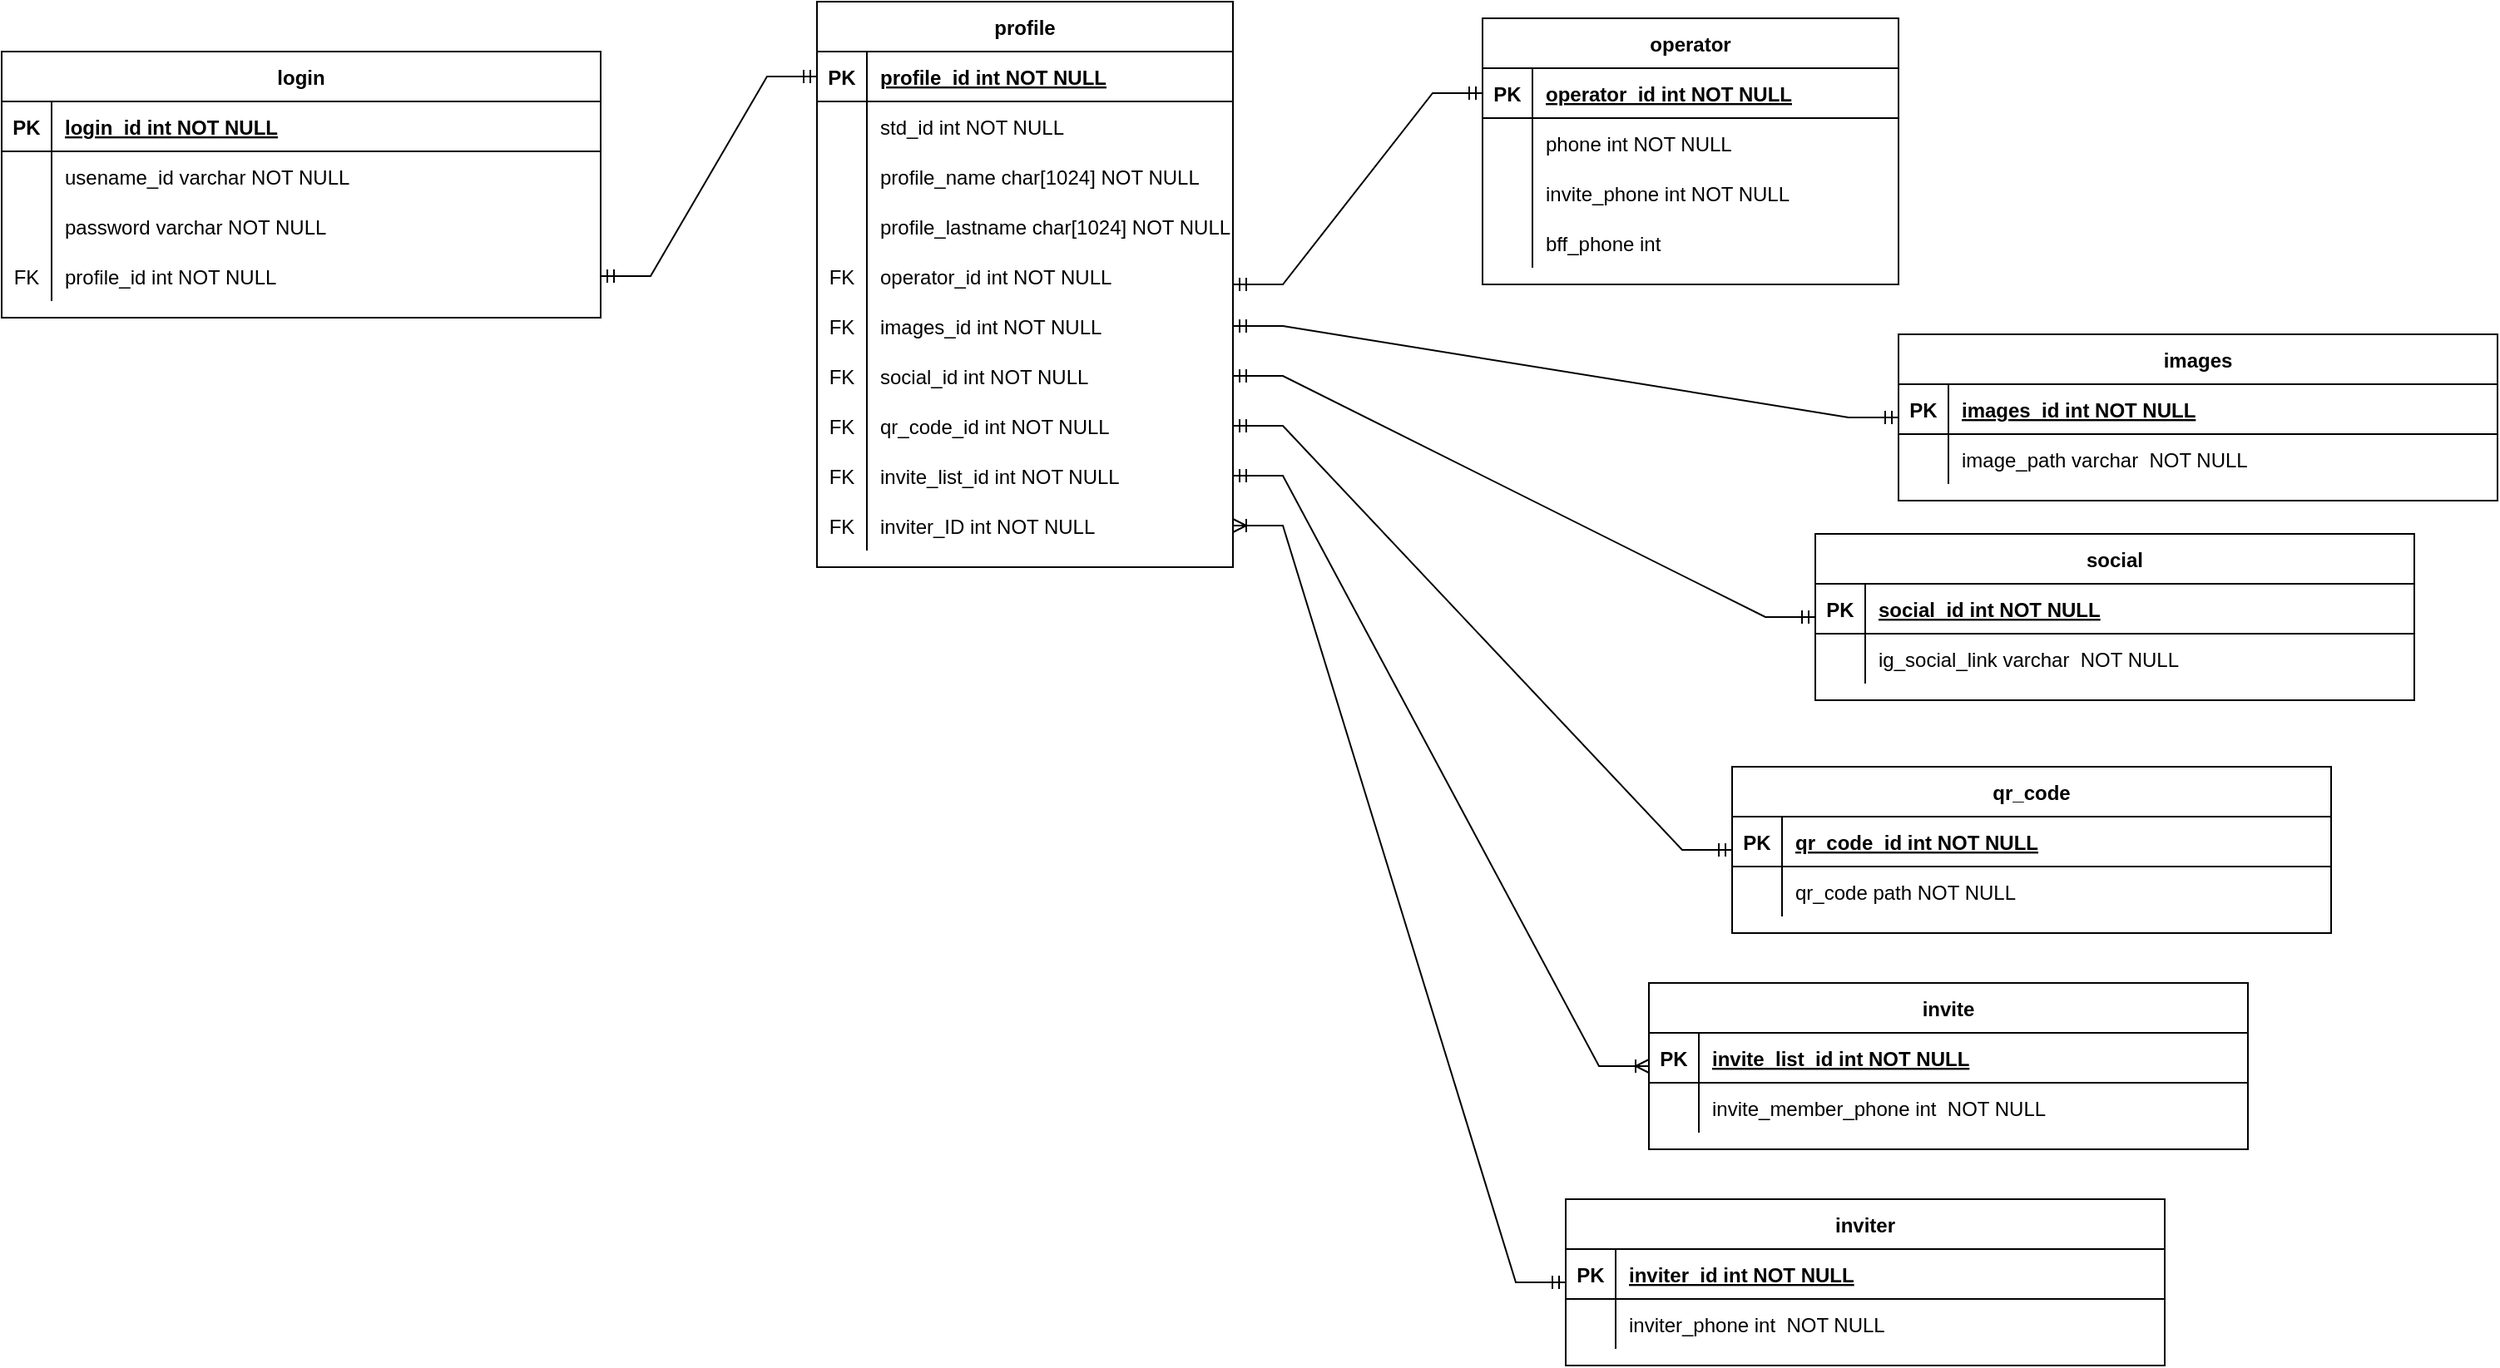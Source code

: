 <mxfile version="20.2.3" type="device"><diagram id="R2lEEEUBdFMjLlhIrx00" name="Page-1"><mxGraphModel dx="1859" dy="739" grid="1" gridSize="10" guides="1" tooltips="1" connect="1" arrows="1" fold="1" page="1" pageScale="1" pageWidth="850" pageHeight="1100" math="0" shadow="0" extFonts="Permanent Marker^https://fonts.googleapis.com/css?family=Permanent+Marker"><root><mxCell id="0"/><mxCell id="1" parent="0"/><mxCell id="atP1aCella_XztRQYU9a-28" value="profile" style="shape=table;startSize=30;container=1;collapsible=1;childLayout=tableLayout;fixedRows=1;rowLines=0;fontStyle=1;align=center;resizeLast=1;" parent="1" vertex="1"><mxGeometry x="-360" y="160" width="250" height="340" as="geometry"/></mxCell><mxCell id="atP1aCella_XztRQYU9a-29" value="" style="shape=partialRectangle;collapsible=0;dropTarget=0;pointerEvents=0;fillColor=none;points=[[0,0.5],[1,0.5]];portConstraint=eastwest;top=0;left=0;right=0;bottom=1;" parent="atP1aCella_XztRQYU9a-28" vertex="1"><mxGeometry y="30" width="250" height="30" as="geometry"/></mxCell><mxCell id="atP1aCella_XztRQYU9a-30" value="PK" style="shape=partialRectangle;overflow=hidden;connectable=0;fillColor=none;top=0;left=0;bottom=0;right=0;fontStyle=1;" parent="atP1aCella_XztRQYU9a-29" vertex="1"><mxGeometry width="30" height="30" as="geometry"><mxRectangle width="30" height="30" as="alternateBounds"/></mxGeometry></mxCell><mxCell id="atP1aCella_XztRQYU9a-31" value="profile_id int NOT NULL" style="shape=partialRectangle;overflow=hidden;connectable=0;fillColor=none;top=0;left=0;bottom=0;right=0;align=left;spacingLeft=6;fontStyle=5;" parent="atP1aCella_XztRQYU9a-29" vertex="1"><mxGeometry x="30" width="220" height="30" as="geometry"><mxRectangle width="220" height="30" as="alternateBounds"/></mxGeometry></mxCell><mxCell id="atP1aCella_XztRQYU9a-32" value="" style="shape=partialRectangle;collapsible=0;dropTarget=0;pointerEvents=0;fillColor=none;points=[[0,0.5],[1,0.5]];portConstraint=eastwest;top=0;left=0;right=0;bottom=0;" parent="atP1aCella_XztRQYU9a-28" vertex="1"><mxGeometry y="60" width="250" height="30" as="geometry"/></mxCell><mxCell id="atP1aCella_XztRQYU9a-33" value="" style="shape=partialRectangle;overflow=hidden;connectable=0;fillColor=none;top=0;left=0;bottom=0;right=0;" parent="atP1aCella_XztRQYU9a-32" vertex="1"><mxGeometry width="30" height="30" as="geometry"><mxRectangle width="30" height="30" as="alternateBounds"/></mxGeometry></mxCell><mxCell id="atP1aCella_XztRQYU9a-34" value="std_id int NOT NULL" style="shape=partialRectangle;overflow=hidden;connectable=0;fillColor=none;top=0;left=0;bottom=0;right=0;align=left;spacingLeft=6;" parent="atP1aCella_XztRQYU9a-32" vertex="1"><mxGeometry x="30" width="220" height="30" as="geometry"><mxRectangle width="220" height="30" as="alternateBounds"/></mxGeometry></mxCell><mxCell id="atP1aCella_XztRQYU9a-35" value="" style="shape=partialRectangle;collapsible=0;dropTarget=0;pointerEvents=0;fillColor=none;points=[[0,0.5],[1,0.5]];portConstraint=eastwest;top=0;left=0;right=0;bottom=0;" parent="atP1aCella_XztRQYU9a-28" vertex="1"><mxGeometry y="90" width="250" height="30" as="geometry"/></mxCell><mxCell id="atP1aCella_XztRQYU9a-36" value="" style="shape=partialRectangle;overflow=hidden;connectable=0;fillColor=none;top=0;left=0;bottom=0;right=0;" parent="atP1aCella_XztRQYU9a-35" vertex="1"><mxGeometry width="30" height="30" as="geometry"><mxRectangle width="30" height="30" as="alternateBounds"/></mxGeometry></mxCell><mxCell id="atP1aCella_XztRQYU9a-37" value="profile_name char[1024] NOT NULL" style="shape=partialRectangle;overflow=hidden;connectable=0;fillColor=none;top=0;left=0;bottom=0;right=0;align=left;spacingLeft=6;" parent="atP1aCella_XztRQYU9a-35" vertex="1"><mxGeometry x="30" width="220" height="30" as="geometry"><mxRectangle width="220" height="30" as="alternateBounds"/></mxGeometry></mxCell><mxCell id="atP1aCella_XztRQYU9a-46" value="" style="shape=partialRectangle;collapsible=0;dropTarget=0;pointerEvents=0;fillColor=none;points=[[0,0.5],[1,0.5]];portConstraint=eastwest;top=0;left=0;right=0;bottom=0;" parent="atP1aCella_XztRQYU9a-28" vertex="1"><mxGeometry y="120" width="250" height="30" as="geometry"/></mxCell><mxCell id="atP1aCella_XztRQYU9a-47" value="" style="shape=partialRectangle;overflow=hidden;connectable=0;fillColor=none;top=0;left=0;bottom=0;right=0;" parent="atP1aCella_XztRQYU9a-46" vertex="1"><mxGeometry width="30" height="30" as="geometry"><mxRectangle width="30" height="30" as="alternateBounds"/></mxGeometry></mxCell><mxCell id="atP1aCella_XztRQYU9a-48" value="profile_lastname char[1024] NOT NULL" style="shape=partialRectangle;overflow=hidden;connectable=0;fillColor=none;top=0;left=0;bottom=0;right=0;align=left;spacingLeft=6;" parent="atP1aCella_XztRQYU9a-46" vertex="1"><mxGeometry x="30" width="220" height="30" as="geometry"><mxRectangle width="220" height="30" as="alternateBounds"/></mxGeometry></mxCell><mxCell id="atP1aCella_XztRQYU9a-133" value="" style="shape=partialRectangle;collapsible=0;dropTarget=0;pointerEvents=0;fillColor=none;points=[[0,0.5],[1,0.5]];portConstraint=eastwest;top=0;left=0;right=0;bottom=0;" parent="atP1aCella_XztRQYU9a-28" vertex="1"><mxGeometry y="150" width="250" height="30" as="geometry"/></mxCell><mxCell id="atP1aCella_XztRQYU9a-134" value="FK" style="shape=partialRectangle;overflow=hidden;connectable=0;fillColor=none;top=0;left=0;bottom=0;right=0;" parent="atP1aCella_XztRQYU9a-133" vertex="1"><mxGeometry width="30" height="30" as="geometry"><mxRectangle width="30" height="30" as="alternateBounds"/></mxGeometry></mxCell><mxCell id="atP1aCella_XztRQYU9a-135" value="operator_id int NOT NULL" style="shape=partialRectangle;overflow=hidden;connectable=0;fillColor=none;top=0;left=0;bottom=0;right=0;align=left;spacingLeft=6;" parent="atP1aCella_XztRQYU9a-133" vertex="1"><mxGeometry x="30" width="220" height="30" as="geometry"><mxRectangle width="220" height="30" as="alternateBounds"/></mxGeometry></mxCell><mxCell id="Oe84cvMXlJhCJR2fnGtN-9" value="" style="shape=partialRectangle;collapsible=0;dropTarget=0;pointerEvents=0;fillColor=none;points=[[0,0.5],[1,0.5]];portConstraint=eastwest;top=0;left=0;right=0;bottom=0;" parent="atP1aCella_XztRQYU9a-28" vertex="1"><mxGeometry y="180" width="250" height="30" as="geometry"/></mxCell><mxCell id="Oe84cvMXlJhCJR2fnGtN-10" value="FK" style="shape=partialRectangle;overflow=hidden;connectable=0;fillColor=none;top=0;left=0;bottom=0;right=0;" parent="Oe84cvMXlJhCJR2fnGtN-9" vertex="1"><mxGeometry width="30" height="30" as="geometry"><mxRectangle width="30" height="30" as="alternateBounds"/></mxGeometry></mxCell><mxCell id="Oe84cvMXlJhCJR2fnGtN-11" value="images_id int NOT NULL" style="shape=partialRectangle;overflow=hidden;connectable=0;fillColor=none;top=0;left=0;bottom=0;right=0;align=left;spacingLeft=6;" parent="Oe84cvMXlJhCJR2fnGtN-9" vertex="1"><mxGeometry x="30" width="220" height="30" as="geometry"><mxRectangle width="220" height="30" as="alternateBounds"/></mxGeometry></mxCell><mxCell id="Oe84cvMXlJhCJR2fnGtN-20" value="" style="shape=partialRectangle;collapsible=0;dropTarget=0;pointerEvents=0;fillColor=none;points=[[0,0.5],[1,0.5]];portConstraint=eastwest;top=0;left=0;right=0;bottom=0;" parent="atP1aCella_XztRQYU9a-28" vertex="1"><mxGeometry y="210" width="250" height="30" as="geometry"/></mxCell><mxCell id="Oe84cvMXlJhCJR2fnGtN-21" value="FK" style="shape=partialRectangle;overflow=hidden;connectable=0;fillColor=none;top=0;left=0;bottom=0;right=0;" parent="Oe84cvMXlJhCJR2fnGtN-20" vertex="1"><mxGeometry width="30" height="30" as="geometry"><mxRectangle width="30" height="30" as="alternateBounds"/></mxGeometry></mxCell><mxCell id="Oe84cvMXlJhCJR2fnGtN-22" value="social_id int NOT NULL" style="shape=partialRectangle;overflow=hidden;connectable=0;fillColor=none;top=0;left=0;bottom=0;right=0;align=left;spacingLeft=6;" parent="Oe84cvMXlJhCJR2fnGtN-20" vertex="1"><mxGeometry x="30" width="220" height="30" as="geometry"><mxRectangle width="220" height="30" as="alternateBounds"/></mxGeometry></mxCell><mxCell id="Oe84cvMXlJhCJR2fnGtN-72" value="" style="shape=partialRectangle;collapsible=0;dropTarget=0;pointerEvents=0;fillColor=none;points=[[0,0.5],[1,0.5]];portConstraint=eastwest;top=0;left=0;right=0;bottom=0;" parent="atP1aCella_XztRQYU9a-28" vertex="1"><mxGeometry y="240" width="250" height="30" as="geometry"/></mxCell><mxCell id="Oe84cvMXlJhCJR2fnGtN-73" value="FK" style="shape=partialRectangle;overflow=hidden;connectable=0;fillColor=none;top=0;left=0;bottom=0;right=0;" parent="Oe84cvMXlJhCJR2fnGtN-72" vertex="1"><mxGeometry width="30" height="30" as="geometry"><mxRectangle width="30" height="30" as="alternateBounds"/></mxGeometry></mxCell><mxCell id="Oe84cvMXlJhCJR2fnGtN-74" value="qr_code_id int NOT NULL" style="shape=partialRectangle;overflow=hidden;connectable=0;fillColor=none;top=0;left=0;bottom=0;right=0;align=left;spacingLeft=6;" parent="Oe84cvMXlJhCJR2fnGtN-72" vertex="1"><mxGeometry x="30" width="220" height="30" as="geometry"><mxRectangle width="220" height="30" as="alternateBounds"/></mxGeometry></mxCell><mxCell id="atP1aCella_XztRQYU9a-138" value="" style="shape=partialRectangle;collapsible=0;dropTarget=0;pointerEvents=0;fillColor=none;points=[[0,0.5],[1,0.5]];portConstraint=eastwest;top=0;left=0;right=0;bottom=0;" parent="atP1aCella_XztRQYU9a-28" vertex="1"><mxGeometry y="270" width="250" height="30" as="geometry"/></mxCell><mxCell id="atP1aCella_XztRQYU9a-139" value="FK" style="shape=partialRectangle;overflow=hidden;connectable=0;fillColor=none;top=0;left=0;bottom=0;right=0;" parent="atP1aCella_XztRQYU9a-138" vertex="1"><mxGeometry width="30" height="30" as="geometry"><mxRectangle width="30" height="30" as="alternateBounds"/></mxGeometry></mxCell><mxCell id="atP1aCella_XztRQYU9a-140" value="invite_list_id int NOT NULL" style="shape=partialRectangle;overflow=hidden;connectable=0;fillColor=none;top=0;left=0;bottom=0;right=0;align=left;spacingLeft=6;" parent="atP1aCella_XztRQYU9a-138" vertex="1"><mxGeometry x="30" width="220" height="30" as="geometry"><mxRectangle width="220" height="30" as="alternateBounds"/></mxGeometry></mxCell><mxCell id="Oe84cvMXlJhCJR2fnGtN-53" value="" style="shape=partialRectangle;collapsible=0;dropTarget=0;pointerEvents=0;fillColor=none;points=[[0,0.5],[1,0.5]];portConstraint=eastwest;top=0;left=0;right=0;bottom=0;" parent="atP1aCella_XztRQYU9a-28" vertex="1"><mxGeometry y="300" width="250" height="30" as="geometry"/></mxCell><mxCell id="Oe84cvMXlJhCJR2fnGtN-54" value="FK" style="shape=partialRectangle;overflow=hidden;connectable=0;fillColor=none;top=0;left=0;bottom=0;right=0;" parent="Oe84cvMXlJhCJR2fnGtN-53" vertex="1"><mxGeometry width="30" height="30" as="geometry"><mxRectangle width="30" height="30" as="alternateBounds"/></mxGeometry></mxCell><mxCell id="Oe84cvMXlJhCJR2fnGtN-55" value="inviter_ID int NOT NULL" style="shape=partialRectangle;overflow=hidden;connectable=0;fillColor=none;top=0;left=0;bottom=0;right=0;align=left;spacingLeft=6;" parent="Oe84cvMXlJhCJR2fnGtN-53" vertex="1"><mxGeometry x="30" width="220" height="30" as="geometry"><mxRectangle width="220" height="30" as="alternateBounds"/></mxGeometry></mxCell><mxCell id="atP1aCella_XztRQYU9a-52" value="invite" style="shape=table;startSize=30;container=1;collapsible=1;childLayout=tableLayout;fixedRows=1;rowLines=0;fontStyle=1;align=center;resizeLast=1;" parent="1" vertex="1"><mxGeometry x="140" y="750" width="360" height="100" as="geometry"><mxRectangle x="320" y="380" width="90" height="30" as="alternateBounds"/></mxGeometry></mxCell><mxCell id="atP1aCella_XztRQYU9a-53" value="" style="shape=partialRectangle;collapsible=0;dropTarget=0;pointerEvents=0;fillColor=none;points=[[0,0.5],[1,0.5]];portConstraint=eastwest;top=0;left=0;right=0;bottom=1;" parent="atP1aCella_XztRQYU9a-52" vertex="1"><mxGeometry y="30" width="360" height="30" as="geometry"/></mxCell><mxCell id="atP1aCella_XztRQYU9a-54" value="PK" style="shape=partialRectangle;overflow=hidden;connectable=0;fillColor=none;top=0;left=0;bottom=0;right=0;fontStyle=1;" parent="atP1aCella_XztRQYU9a-53" vertex="1"><mxGeometry width="30" height="30" as="geometry"><mxRectangle width="30" height="30" as="alternateBounds"/></mxGeometry></mxCell><mxCell id="atP1aCella_XztRQYU9a-55" value="invite_list_id int NOT NULL" style="shape=partialRectangle;overflow=hidden;connectable=0;fillColor=none;top=0;left=0;bottom=0;right=0;align=left;spacingLeft=6;fontStyle=5;" parent="atP1aCella_XztRQYU9a-53" vertex="1"><mxGeometry x="30" width="330" height="30" as="geometry"><mxRectangle width="330" height="30" as="alternateBounds"/></mxGeometry></mxCell><mxCell id="atP1aCella_XztRQYU9a-145" value="" style="shape=partialRectangle;collapsible=0;dropTarget=0;pointerEvents=0;fillColor=none;points=[[0,0.5],[1,0.5]];portConstraint=eastwest;top=0;left=0;right=0;bottom=0;" parent="atP1aCella_XztRQYU9a-52" vertex="1"><mxGeometry y="60" width="360" height="30" as="geometry"/></mxCell><mxCell id="atP1aCella_XztRQYU9a-146" value="" style="shape=partialRectangle;overflow=hidden;connectable=0;fillColor=none;top=0;left=0;bottom=0;right=0;" parent="atP1aCella_XztRQYU9a-145" vertex="1"><mxGeometry width="30" height="30" as="geometry"><mxRectangle width="30" height="30" as="alternateBounds"/></mxGeometry></mxCell><mxCell id="atP1aCella_XztRQYU9a-147" value="invite_member_phone int  NOT NULL" style="shape=partialRectangle;overflow=hidden;connectable=0;fillColor=none;top=0;left=0;bottom=0;right=0;align=left;spacingLeft=6;" parent="atP1aCella_XztRQYU9a-145" vertex="1"><mxGeometry x="30" width="330" height="30" as="geometry"><mxRectangle width="330" height="30" as="alternateBounds"/></mxGeometry></mxCell><mxCell id="atP1aCella_XztRQYU9a-106" value="operator" style="shape=table;startSize=30;container=1;collapsible=1;childLayout=tableLayout;fixedRows=1;rowLines=0;fontStyle=1;align=center;resizeLast=1;" parent="1" vertex="1"><mxGeometry x="40" y="170" width="250" height="160" as="geometry"/></mxCell><mxCell id="atP1aCella_XztRQYU9a-107" value="" style="shape=partialRectangle;collapsible=0;dropTarget=0;pointerEvents=0;fillColor=none;points=[[0,0.5],[1,0.5]];portConstraint=eastwest;top=0;left=0;right=0;bottom=1;" parent="atP1aCella_XztRQYU9a-106" vertex="1"><mxGeometry y="30" width="250" height="30" as="geometry"/></mxCell><mxCell id="atP1aCella_XztRQYU9a-108" value="PK" style="shape=partialRectangle;overflow=hidden;connectable=0;fillColor=none;top=0;left=0;bottom=0;right=0;fontStyle=1;" parent="atP1aCella_XztRQYU9a-107" vertex="1"><mxGeometry width="30" height="30" as="geometry"><mxRectangle width="30" height="30" as="alternateBounds"/></mxGeometry></mxCell><mxCell id="atP1aCella_XztRQYU9a-109" value="operator_id int NOT NULL" style="shape=partialRectangle;overflow=hidden;connectable=0;fillColor=none;top=0;left=0;bottom=0;right=0;align=left;spacingLeft=6;fontStyle=5;" parent="atP1aCella_XztRQYU9a-107" vertex="1"><mxGeometry x="30" width="220" height="30" as="geometry"><mxRectangle width="220" height="30" as="alternateBounds"/></mxGeometry></mxCell><mxCell id="atP1aCella_XztRQYU9a-110" value="" style="shape=partialRectangle;collapsible=0;dropTarget=0;pointerEvents=0;fillColor=none;points=[[0,0.5],[1,0.5]];portConstraint=eastwest;top=0;left=0;right=0;bottom=0;" parent="atP1aCella_XztRQYU9a-106" vertex="1"><mxGeometry y="60" width="250" height="30" as="geometry"/></mxCell><mxCell id="atP1aCella_XztRQYU9a-111" value="" style="shape=partialRectangle;overflow=hidden;connectable=0;fillColor=none;top=0;left=0;bottom=0;right=0;" parent="atP1aCella_XztRQYU9a-110" vertex="1"><mxGeometry width="30" height="30" as="geometry"><mxRectangle width="30" height="30" as="alternateBounds"/></mxGeometry></mxCell><mxCell id="atP1aCella_XztRQYU9a-112" value="phone int NOT NULL" style="shape=partialRectangle;overflow=hidden;connectable=0;fillColor=none;top=0;left=0;bottom=0;right=0;align=left;spacingLeft=6;" parent="atP1aCella_XztRQYU9a-110" vertex="1"><mxGeometry x="30" width="220" height="30" as="geometry"><mxRectangle width="220" height="30" as="alternateBounds"/></mxGeometry></mxCell><mxCell id="atP1aCella_XztRQYU9a-113" value="" style="shape=partialRectangle;collapsible=0;dropTarget=0;pointerEvents=0;fillColor=none;points=[[0,0.5],[1,0.5]];portConstraint=eastwest;top=0;left=0;right=0;bottom=0;" parent="atP1aCella_XztRQYU9a-106" vertex="1"><mxGeometry y="90" width="250" height="30" as="geometry"/></mxCell><mxCell id="atP1aCella_XztRQYU9a-114" value="" style="shape=partialRectangle;overflow=hidden;connectable=0;fillColor=none;top=0;left=0;bottom=0;right=0;" parent="atP1aCella_XztRQYU9a-113" vertex="1"><mxGeometry width="30" height="30" as="geometry"><mxRectangle width="30" height="30" as="alternateBounds"/></mxGeometry></mxCell><mxCell id="atP1aCella_XztRQYU9a-115" value="invite_phone int NOT NULL" style="shape=partialRectangle;overflow=hidden;connectable=0;fillColor=none;top=0;left=0;bottom=0;right=0;align=left;spacingLeft=6;" parent="atP1aCella_XztRQYU9a-113" vertex="1"><mxGeometry x="30" width="220" height="30" as="geometry"><mxRectangle width="220" height="30" as="alternateBounds"/></mxGeometry></mxCell><mxCell id="atP1aCella_XztRQYU9a-128" value="" style="shape=partialRectangle;collapsible=0;dropTarget=0;pointerEvents=0;fillColor=none;points=[[0,0.5],[1,0.5]];portConstraint=eastwest;top=0;left=0;right=0;bottom=0;" parent="atP1aCella_XztRQYU9a-106" vertex="1"><mxGeometry y="120" width="250" height="30" as="geometry"/></mxCell><mxCell id="atP1aCella_XztRQYU9a-129" value="" style="shape=partialRectangle;overflow=hidden;connectable=0;fillColor=none;top=0;left=0;bottom=0;right=0;" parent="atP1aCella_XztRQYU9a-128" vertex="1"><mxGeometry width="30" height="30" as="geometry"><mxRectangle width="30" height="30" as="alternateBounds"/></mxGeometry></mxCell><mxCell id="atP1aCella_XztRQYU9a-130" value="bff_phone int" style="shape=partialRectangle;overflow=hidden;connectable=0;fillColor=none;top=0;left=0;bottom=0;right=0;align=left;spacingLeft=6;" parent="atP1aCella_XztRQYU9a-128" vertex="1"><mxGeometry x="30" width="220" height="30" as="geometry"><mxRectangle width="220" height="30" as="alternateBounds"/></mxGeometry></mxCell><mxCell id="Oe84cvMXlJhCJR2fnGtN-1" value="images" style="shape=table;startSize=30;container=1;collapsible=1;childLayout=tableLayout;fixedRows=1;rowLines=0;fontStyle=1;align=center;resizeLast=1;" parent="1" vertex="1"><mxGeometry x="290" y="360" width="360" height="100" as="geometry"><mxRectangle x="320" y="380" width="90" height="30" as="alternateBounds"/></mxGeometry></mxCell><mxCell id="Oe84cvMXlJhCJR2fnGtN-2" value="" style="shape=partialRectangle;collapsible=0;dropTarget=0;pointerEvents=0;fillColor=none;points=[[0,0.5],[1,0.5]];portConstraint=eastwest;top=0;left=0;right=0;bottom=1;" parent="Oe84cvMXlJhCJR2fnGtN-1" vertex="1"><mxGeometry y="30" width="360" height="30" as="geometry"/></mxCell><mxCell id="Oe84cvMXlJhCJR2fnGtN-3" value="PK" style="shape=partialRectangle;overflow=hidden;connectable=0;fillColor=none;top=0;left=0;bottom=0;right=0;fontStyle=1;" parent="Oe84cvMXlJhCJR2fnGtN-2" vertex="1"><mxGeometry width="30" height="30" as="geometry"><mxRectangle width="30" height="30" as="alternateBounds"/></mxGeometry></mxCell><mxCell id="Oe84cvMXlJhCJR2fnGtN-4" value="images_id int NOT NULL" style="shape=partialRectangle;overflow=hidden;connectable=0;fillColor=none;top=0;left=0;bottom=0;right=0;align=left;spacingLeft=6;fontStyle=5;" parent="Oe84cvMXlJhCJR2fnGtN-2" vertex="1"><mxGeometry x="30" width="330" height="30" as="geometry"><mxRectangle width="330" height="30" as="alternateBounds"/></mxGeometry></mxCell><mxCell id="Oe84cvMXlJhCJR2fnGtN-5" value="" style="shape=partialRectangle;collapsible=0;dropTarget=0;pointerEvents=0;fillColor=none;points=[[0,0.5],[1,0.5]];portConstraint=eastwest;top=0;left=0;right=0;bottom=0;" parent="Oe84cvMXlJhCJR2fnGtN-1" vertex="1"><mxGeometry y="60" width="360" height="30" as="geometry"/></mxCell><mxCell id="Oe84cvMXlJhCJR2fnGtN-6" value="" style="shape=partialRectangle;overflow=hidden;connectable=0;fillColor=none;top=0;left=0;bottom=0;right=0;" parent="Oe84cvMXlJhCJR2fnGtN-5" vertex="1"><mxGeometry width="30" height="30" as="geometry"><mxRectangle width="30" height="30" as="alternateBounds"/></mxGeometry></mxCell><mxCell id="Oe84cvMXlJhCJR2fnGtN-7" value="image_path varchar  NOT NULL" style="shape=partialRectangle;overflow=hidden;connectable=0;fillColor=none;top=0;left=0;bottom=0;right=0;align=left;spacingLeft=6;" parent="Oe84cvMXlJhCJR2fnGtN-5" vertex="1"><mxGeometry x="30" width="330" height="30" as="geometry"><mxRectangle width="330" height="30" as="alternateBounds"/></mxGeometry></mxCell><mxCell id="Oe84cvMXlJhCJR2fnGtN-13" value="social" style="shape=table;startSize=30;container=1;collapsible=1;childLayout=tableLayout;fixedRows=1;rowLines=0;fontStyle=1;align=center;resizeLast=1;" parent="1" vertex="1"><mxGeometry x="240" y="480" width="360" height="100" as="geometry"><mxRectangle x="320" y="380" width="90" height="30" as="alternateBounds"/></mxGeometry></mxCell><mxCell id="Oe84cvMXlJhCJR2fnGtN-14" value="" style="shape=partialRectangle;collapsible=0;dropTarget=0;pointerEvents=0;fillColor=none;points=[[0,0.5],[1,0.5]];portConstraint=eastwest;top=0;left=0;right=0;bottom=1;" parent="Oe84cvMXlJhCJR2fnGtN-13" vertex="1"><mxGeometry y="30" width="360" height="30" as="geometry"/></mxCell><mxCell id="Oe84cvMXlJhCJR2fnGtN-15" value="PK" style="shape=partialRectangle;overflow=hidden;connectable=0;fillColor=none;top=0;left=0;bottom=0;right=0;fontStyle=1;" parent="Oe84cvMXlJhCJR2fnGtN-14" vertex="1"><mxGeometry width="30" height="30" as="geometry"><mxRectangle width="30" height="30" as="alternateBounds"/></mxGeometry></mxCell><mxCell id="Oe84cvMXlJhCJR2fnGtN-16" value="social_id int NOT NULL" style="shape=partialRectangle;overflow=hidden;connectable=0;fillColor=none;top=0;left=0;bottom=0;right=0;align=left;spacingLeft=6;fontStyle=5;" parent="Oe84cvMXlJhCJR2fnGtN-14" vertex="1"><mxGeometry x="30" width="330" height="30" as="geometry"><mxRectangle width="330" height="30" as="alternateBounds"/></mxGeometry></mxCell><mxCell id="Oe84cvMXlJhCJR2fnGtN-17" value="" style="shape=partialRectangle;collapsible=0;dropTarget=0;pointerEvents=0;fillColor=none;points=[[0,0.5],[1,0.5]];portConstraint=eastwest;top=0;left=0;right=0;bottom=0;" parent="Oe84cvMXlJhCJR2fnGtN-13" vertex="1"><mxGeometry y="60" width="360" height="30" as="geometry"/></mxCell><mxCell id="Oe84cvMXlJhCJR2fnGtN-18" value="" style="shape=partialRectangle;overflow=hidden;connectable=0;fillColor=none;top=0;left=0;bottom=0;right=0;" parent="Oe84cvMXlJhCJR2fnGtN-17" vertex="1"><mxGeometry width="30" height="30" as="geometry"><mxRectangle width="30" height="30" as="alternateBounds"/></mxGeometry></mxCell><mxCell id="Oe84cvMXlJhCJR2fnGtN-19" value="ig_social_link varchar  NOT NULL" style="shape=partialRectangle;overflow=hidden;connectable=0;fillColor=none;top=0;left=0;bottom=0;right=0;align=left;spacingLeft=6;" parent="Oe84cvMXlJhCJR2fnGtN-17" vertex="1"><mxGeometry x="30" width="330" height="30" as="geometry"><mxRectangle width="330" height="30" as="alternateBounds"/></mxGeometry></mxCell><mxCell id="Oe84cvMXlJhCJR2fnGtN-24" value="login" style="shape=table;startSize=30;container=1;collapsible=1;childLayout=tableLayout;fixedRows=1;rowLines=0;fontStyle=1;align=center;resizeLast=1;" parent="1" vertex="1"><mxGeometry x="-850" y="190" width="360" height="160" as="geometry"><mxRectangle x="320" y="380" width="90" height="30" as="alternateBounds"/></mxGeometry></mxCell><mxCell id="Oe84cvMXlJhCJR2fnGtN-25" value="" style="shape=partialRectangle;collapsible=0;dropTarget=0;pointerEvents=0;fillColor=none;points=[[0,0.5],[1,0.5]];portConstraint=eastwest;top=0;left=0;right=0;bottom=1;" parent="Oe84cvMXlJhCJR2fnGtN-24" vertex="1"><mxGeometry y="30" width="360" height="30" as="geometry"/></mxCell><mxCell id="Oe84cvMXlJhCJR2fnGtN-26" value="PK" style="shape=partialRectangle;overflow=hidden;connectable=0;fillColor=none;top=0;left=0;bottom=0;right=0;fontStyle=1;" parent="Oe84cvMXlJhCJR2fnGtN-25" vertex="1"><mxGeometry width="30" height="30" as="geometry"><mxRectangle width="30" height="30" as="alternateBounds"/></mxGeometry></mxCell><mxCell id="Oe84cvMXlJhCJR2fnGtN-27" value="login_id int NOT NULL" style="shape=partialRectangle;overflow=hidden;connectable=0;fillColor=none;top=0;left=0;bottom=0;right=0;align=left;spacingLeft=6;fontStyle=5;" parent="Oe84cvMXlJhCJR2fnGtN-25" vertex="1"><mxGeometry x="30" width="330" height="30" as="geometry"><mxRectangle width="330" height="30" as="alternateBounds"/></mxGeometry></mxCell><mxCell id="Oe84cvMXlJhCJR2fnGtN-28" value="" style="shape=partialRectangle;collapsible=0;dropTarget=0;pointerEvents=0;fillColor=none;points=[[0,0.5],[1,0.5]];portConstraint=eastwest;top=0;left=0;right=0;bottom=0;" parent="Oe84cvMXlJhCJR2fnGtN-24" vertex="1"><mxGeometry y="60" width="360" height="30" as="geometry"/></mxCell><mxCell id="Oe84cvMXlJhCJR2fnGtN-29" value="" style="shape=partialRectangle;overflow=hidden;connectable=0;fillColor=none;top=0;left=0;bottom=0;right=0;" parent="Oe84cvMXlJhCJR2fnGtN-28" vertex="1"><mxGeometry width="30" height="30" as="geometry"><mxRectangle width="30" height="30" as="alternateBounds"/></mxGeometry></mxCell><mxCell id="Oe84cvMXlJhCJR2fnGtN-30" value="usename_id varchar NOT NULL" style="shape=partialRectangle;overflow=hidden;connectable=0;fillColor=none;top=0;left=0;bottom=0;right=0;align=left;spacingLeft=6;" parent="Oe84cvMXlJhCJR2fnGtN-28" vertex="1"><mxGeometry x="30" width="330" height="30" as="geometry"><mxRectangle width="330" height="30" as="alternateBounds"/></mxGeometry></mxCell><mxCell id="Oe84cvMXlJhCJR2fnGtN-32" value="" style="shape=partialRectangle;collapsible=0;dropTarget=0;pointerEvents=0;fillColor=none;points=[[0,0.5],[1,0.5]];portConstraint=eastwest;top=0;left=0;right=0;bottom=0;" parent="Oe84cvMXlJhCJR2fnGtN-24" vertex="1"><mxGeometry y="90" width="360" height="30" as="geometry"/></mxCell><mxCell id="Oe84cvMXlJhCJR2fnGtN-33" value="" style="shape=partialRectangle;overflow=hidden;connectable=0;fillColor=none;top=0;left=0;bottom=0;right=0;" parent="Oe84cvMXlJhCJR2fnGtN-32" vertex="1"><mxGeometry width="30" height="30" as="geometry"><mxRectangle width="30" height="30" as="alternateBounds"/></mxGeometry></mxCell><mxCell id="Oe84cvMXlJhCJR2fnGtN-34" value="password varchar NOT NULL" style="shape=partialRectangle;overflow=hidden;connectable=0;fillColor=none;top=0;left=0;bottom=0;right=0;align=left;spacingLeft=6;" parent="Oe84cvMXlJhCJR2fnGtN-32" vertex="1"><mxGeometry x="30" width="330" height="30" as="geometry"><mxRectangle width="330" height="30" as="alternateBounds"/></mxGeometry></mxCell><mxCell id="Oe84cvMXlJhCJR2fnGtN-78" value="" style="shape=partialRectangle;collapsible=0;dropTarget=0;pointerEvents=0;fillColor=none;points=[[0,0.5],[1,0.5]];portConstraint=eastwest;top=0;left=0;right=0;bottom=0;" parent="Oe84cvMXlJhCJR2fnGtN-24" vertex="1"><mxGeometry y="120" width="360" height="30" as="geometry"/></mxCell><mxCell id="Oe84cvMXlJhCJR2fnGtN-79" value="FK" style="shape=partialRectangle;overflow=hidden;connectable=0;fillColor=none;top=0;left=0;bottom=0;right=0;" parent="Oe84cvMXlJhCJR2fnGtN-78" vertex="1"><mxGeometry width="30" height="30" as="geometry"><mxRectangle width="30" height="30" as="alternateBounds"/></mxGeometry></mxCell><mxCell id="Oe84cvMXlJhCJR2fnGtN-80" value="profile_id int NOT NULL" style="shape=partialRectangle;overflow=hidden;connectable=0;fillColor=none;top=0;left=0;bottom=0;right=0;align=left;spacingLeft=6;" parent="Oe84cvMXlJhCJR2fnGtN-78" vertex="1"><mxGeometry x="30" width="330" height="30" as="geometry"><mxRectangle width="330" height="30" as="alternateBounds"/></mxGeometry></mxCell><mxCell id="Oe84cvMXlJhCJR2fnGtN-41" value="inviter" style="shape=table;startSize=30;container=1;collapsible=1;childLayout=tableLayout;fixedRows=1;rowLines=0;fontStyle=1;align=center;resizeLast=1;" parent="1" vertex="1"><mxGeometry x="90" y="880" width="360" height="100" as="geometry"><mxRectangle x="320" y="380" width="90" height="30" as="alternateBounds"/></mxGeometry></mxCell><mxCell id="Oe84cvMXlJhCJR2fnGtN-42" value="" style="shape=partialRectangle;collapsible=0;dropTarget=0;pointerEvents=0;fillColor=none;points=[[0,0.5],[1,0.5]];portConstraint=eastwest;top=0;left=0;right=0;bottom=1;" parent="Oe84cvMXlJhCJR2fnGtN-41" vertex="1"><mxGeometry y="30" width="360" height="30" as="geometry"/></mxCell><mxCell id="Oe84cvMXlJhCJR2fnGtN-43" value="PK" style="shape=partialRectangle;overflow=hidden;connectable=0;fillColor=none;top=0;left=0;bottom=0;right=0;fontStyle=1;" parent="Oe84cvMXlJhCJR2fnGtN-42" vertex="1"><mxGeometry width="30" height="30" as="geometry"><mxRectangle width="30" height="30" as="alternateBounds"/></mxGeometry></mxCell><mxCell id="Oe84cvMXlJhCJR2fnGtN-44" value="inviter_id int NOT NULL" style="shape=partialRectangle;overflow=hidden;connectable=0;fillColor=none;top=0;left=0;bottom=0;right=0;align=left;spacingLeft=6;fontStyle=5;" parent="Oe84cvMXlJhCJR2fnGtN-42" vertex="1"><mxGeometry x="30" width="330" height="30" as="geometry"><mxRectangle width="330" height="30" as="alternateBounds"/></mxGeometry></mxCell><mxCell id="Oe84cvMXlJhCJR2fnGtN-45" value="" style="shape=partialRectangle;collapsible=0;dropTarget=0;pointerEvents=0;fillColor=none;points=[[0,0.5],[1,0.5]];portConstraint=eastwest;top=0;left=0;right=0;bottom=0;" parent="Oe84cvMXlJhCJR2fnGtN-41" vertex="1"><mxGeometry y="60" width="360" height="30" as="geometry"/></mxCell><mxCell id="Oe84cvMXlJhCJR2fnGtN-46" value="" style="shape=partialRectangle;overflow=hidden;connectable=0;fillColor=none;top=0;left=0;bottom=0;right=0;" parent="Oe84cvMXlJhCJR2fnGtN-45" vertex="1"><mxGeometry width="30" height="30" as="geometry"><mxRectangle width="30" height="30" as="alternateBounds"/></mxGeometry></mxCell><mxCell id="Oe84cvMXlJhCJR2fnGtN-47" value="inviter_phone int  NOT NULL" style="shape=partialRectangle;overflow=hidden;connectable=0;fillColor=none;top=0;left=0;bottom=0;right=0;align=left;spacingLeft=6;" parent="Oe84cvMXlJhCJR2fnGtN-45" vertex="1"><mxGeometry x="30" width="330" height="30" as="geometry"><mxRectangle width="330" height="30" as="alternateBounds"/></mxGeometry></mxCell><mxCell id="Oe84cvMXlJhCJR2fnGtN-61" value="qr_code" style="shape=table;startSize=30;container=1;collapsible=1;childLayout=tableLayout;fixedRows=1;rowLines=0;fontStyle=1;align=center;resizeLast=1;" parent="1" vertex="1"><mxGeometry x="190" y="620" width="360" height="100" as="geometry"><mxRectangle x="320" y="380" width="90" height="30" as="alternateBounds"/></mxGeometry></mxCell><mxCell id="Oe84cvMXlJhCJR2fnGtN-62" value="" style="shape=partialRectangle;collapsible=0;dropTarget=0;pointerEvents=0;fillColor=none;points=[[0,0.5],[1,0.5]];portConstraint=eastwest;top=0;left=0;right=0;bottom=1;" parent="Oe84cvMXlJhCJR2fnGtN-61" vertex="1"><mxGeometry y="30" width="360" height="30" as="geometry"/></mxCell><mxCell id="Oe84cvMXlJhCJR2fnGtN-63" value="PK" style="shape=partialRectangle;overflow=hidden;connectable=0;fillColor=none;top=0;left=0;bottom=0;right=0;fontStyle=1;" parent="Oe84cvMXlJhCJR2fnGtN-62" vertex="1"><mxGeometry width="30" height="30" as="geometry"><mxRectangle width="30" height="30" as="alternateBounds"/></mxGeometry></mxCell><mxCell id="Oe84cvMXlJhCJR2fnGtN-64" value="qr_code_id int NOT NULL" style="shape=partialRectangle;overflow=hidden;connectable=0;fillColor=none;top=0;left=0;bottom=0;right=0;align=left;spacingLeft=6;fontStyle=5;" parent="Oe84cvMXlJhCJR2fnGtN-62" vertex="1"><mxGeometry x="30" width="330" height="30" as="geometry"><mxRectangle width="330" height="30" as="alternateBounds"/></mxGeometry></mxCell><mxCell id="Oe84cvMXlJhCJR2fnGtN-65" value="" style="shape=partialRectangle;collapsible=0;dropTarget=0;pointerEvents=0;fillColor=none;points=[[0,0.5],[1,0.5]];portConstraint=eastwest;top=0;left=0;right=0;bottom=0;" parent="Oe84cvMXlJhCJR2fnGtN-61" vertex="1"><mxGeometry y="60" width="360" height="30" as="geometry"/></mxCell><mxCell id="Oe84cvMXlJhCJR2fnGtN-66" value="" style="shape=partialRectangle;overflow=hidden;connectable=0;fillColor=none;top=0;left=0;bottom=0;right=0;" parent="Oe84cvMXlJhCJR2fnGtN-65" vertex="1"><mxGeometry width="30" height="30" as="geometry"><mxRectangle width="30" height="30" as="alternateBounds"/></mxGeometry></mxCell><mxCell id="Oe84cvMXlJhCJR2fnGtN-67" value="qr_code path NOT NULL" style="shape=partialRectangle;overflow=hidden;connectable=0;fillColor=none;top=0;left=0;bottom=0;right=0;align=left;spacingLeft=6;" parent="Oe84cvMXlJhCJR2fnGtN-65" vertex="1"><mxGeometry x="30" width="330" height="30" as="geometry"><mxRectangle width="330" height="30" as="alternateBounds"/></mxGeometry></mxCell><mxCell id="BavN_0WVHYb9WL1DxBng-4" value="" style="edgeStyle=entityRelationEdgeStyle;fontSize=12;html=1;endArrow=ERmandOne;startArrow=ERmandOne;rounded=0;exitX=1;exitY=0.5;exitDx=0;exitDy=0;entryX=0;entryY=0.5;entryDx=0;entryDy=0;" parent="1" source="Oe84cvMXlJhCJR2fnGtN-78" target="atP1aCella_XztRQYU9a-29" edge="1"><mxGeometry width="100" height="100" relative="1" as="geometry"><mxPoint x="-458" y="440" as="sourcePoint"/><mxPoint x="-160" y="690" as="targetPoint"/></mxGeometry></mxCell><mxCell id="BavN_0WVHYb9WL1DxBng-5" value="" style="edgeStyle=entityRelationEdgeStyle;fontSize=12;html=1;endArrow=ERmandOne;startArrow=ERmandOne;rounded=0;entryX=0;entryY=0.5;entryDx=0;entryDy=0;" parent="1" source="atP1aCella_XztRQYU9a-28" target="atP1aCella_XztRQYU9a-107" edge="1"><mxGeometry width="100" height="100" relative="1" as="geometry"><mxPoint x="-300" y="610" as="sourcePoint"/><mxPoint x="-200" y="510" as="targetPoint"/></mxGeometry></mxCell><mxCell id="BavN_0WVHYb9WL1DxBng-6" value="" style="edgeStyle=entityRelationEdgeStyle;fontSize=12;html=1;endArrow=ERmandOne;startArrow=ERmandOne;rounded=0;exitX=1;exitY=0.5;exitDx=0;exitDy=0;" parent="1" source="Oe84cvMXlJhCJR2fnGtN-9" target="Oe84cvMXlJhCJR2fnGtN-1" edge="1"><mxGeometry width="100" height="100" relative="1" as="geometry"><mxPoint x="-40" y="610" as="sourcePoint"/><mxPoint x="60" y="510" as="targetPoint"/></mxGeometry></mxCell><mxCell id="BavN_0WVHYb9WL1DxBng-7" value="" style="edgeStyle=entityRelationEdgeStyle;fontSize=12;html=1;endArrow=ERmandOne;startArrow=ERmandOne;rounded=0;exitX=1;exitY=0.5;exitDx=0;exitDy=0;" parent="1" source="Oe84cvMXlJhCJR2fnGtN-20" target="Oe84cvMXlJhCJR2fnGtN-13" edge="1"><mxGeometry width="100" height="100" relative="1" as="geometry"><mxPoint x="-40" y="430" as="sourcePoint"/><mxPoint x="60" y="330" as="targetPoint"/></mxGeometry></mxCell><mxCell id="BavN_0WVHYb9WL1DxBng-8" value="" style="edgeStyle=entityRelationEdgeStyle;fontSize=12;html=1;endArrow=ERmandOne;startArrow=ERmandOne;rounded=0;exitX=1;exitY=0.5;exitDx=0;exitDy=0;" parent="1" source="Oe84cvMXlJhCJR2fnGtN-72" target="Oe84cvMXlJhCJR2fnGtN-61" edge="1"><mxGeometry width="100" height="100" relative="1" as="geometry"><mxPoint x="-40" y="430" as="sourcePoint"/><mxPoint x="60" y="330" as="targetPoint"/></mxGeometry></mxCell><mxCell id="BavN_0WVHYb9WL1DxBng-10" value="" style="edgeStyle=entityRelationEdgeStyle;fontSize=12;html=1;endArrow=ERoneToMany;startArrow=ERmandOne;rounded=0;entryX=1;entryY=0.5;entryDx=0;entryDy=0;" parent="1" source="Oe84cvMXlJhCJR2fnGtN-41" target="Oe84cvMXlJhCJR2fnGtN-53" edge="1"><mxGeometry width="100" height="100" relative="1" as="geometry"><mxPoint x="60" y="840" as="sourcePoint"/><mxPoint x="-140" y="680" as="targetPoint"/></mxGeometry></mxCell><mxCell id="BavN_0WVHYb9WL1DxBng-11" value="" style="edgeStyle=entityRelationEdgeStyle;fontSize=12;html=1;endArrow=ERoneToMany;startArrow=ERmandOne;rounded=0;" parent="1" source="atP1aCella_XztRQYU9a-138" target="atP1aCella_XztRQYU9a-52" edge="1"><mxGeometry width="100" height="100" relative="1" as="geometry"><mxPoint x="-210" y="650" as="sourcePoint"/><mxPoint x="50" y="670" as="targetPoint"/></mxGeometry></mxCell></root></mxGraphModel></diagram></mxfile>